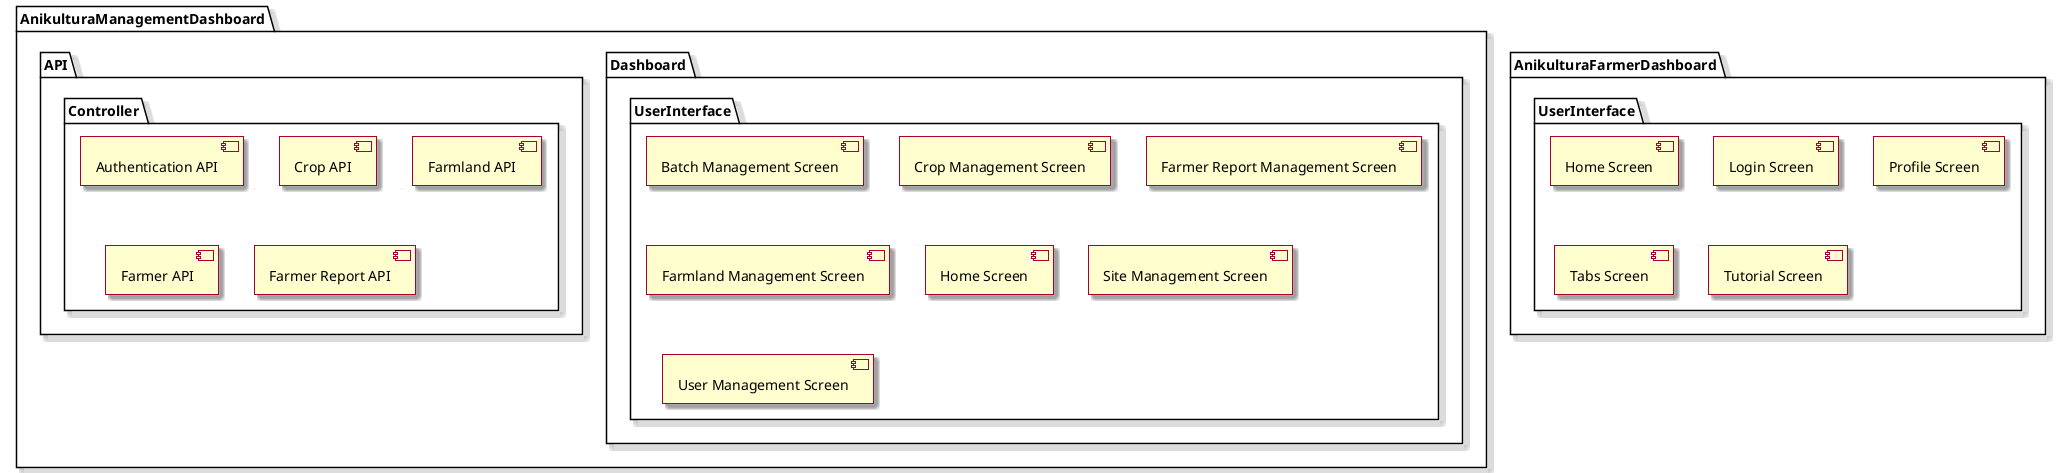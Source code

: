 @startuml
skin rose

package AnikulturaManagementDashboard {
    package Dashboard {
        package UserInterface {
            [Batch Management Screen]
            [Crop Management Screen]
            [Farmer Report Management Screen]
            [Farmland Management Screen]
            [Home Screen]
            [Site Management Screen]
            [User Management Screen]
        }
    }

    package API {
        package Controller {
            [Authentication API]
            [Crop API]
            [Farmland API]
            [Farmer API]
            [Farmer Report API]
        }
    }
}

package AnikulturaFarmerDashboard {
    package "UserInterface" as fui {
        [Home Screen] as hs
        [Login Screen]
        [Profile Screen]
        [Tabs Screen]
        [Tutorial Screen]
    }
}

@enduml